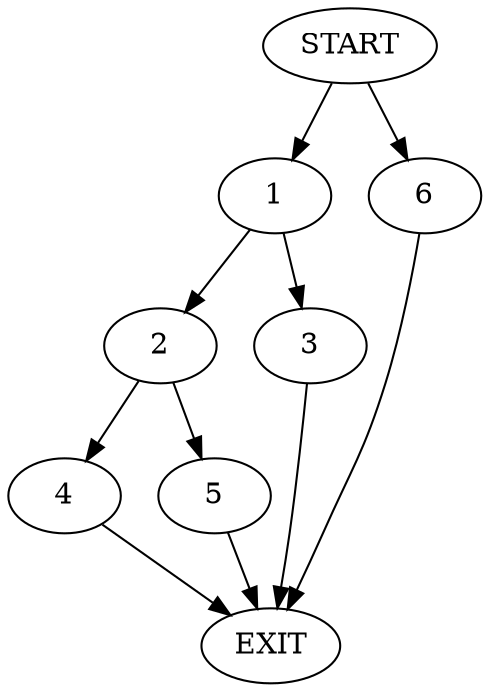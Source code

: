 digraph {
0 [label="START"]
7 [label="EXIT"]
0 -> 1
1 -> 2
1 -> 3
2 -> 4
2 -> 5
3 -> 7
0 -> 6
6 -> 7
4 -> 7
5 -> 7
}
